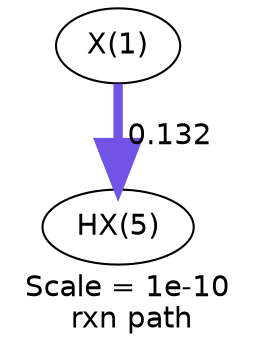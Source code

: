 digraph reaction_paths {
center=1;
s9 -> s10[fontname="Helvetica", style="setlinewidth(4.47)", arrowsize=2.24, color="0.7, 0.632, 0.9"
, label=" 0.132"];
s9 [ fontname="Helvetica", label="X(1)"];
s10 [ fontname="Helvetica", label="HX(5)"];
 label = "Scale = 1e-10\l rxn path";
 fontname = "Helvetica";
}
